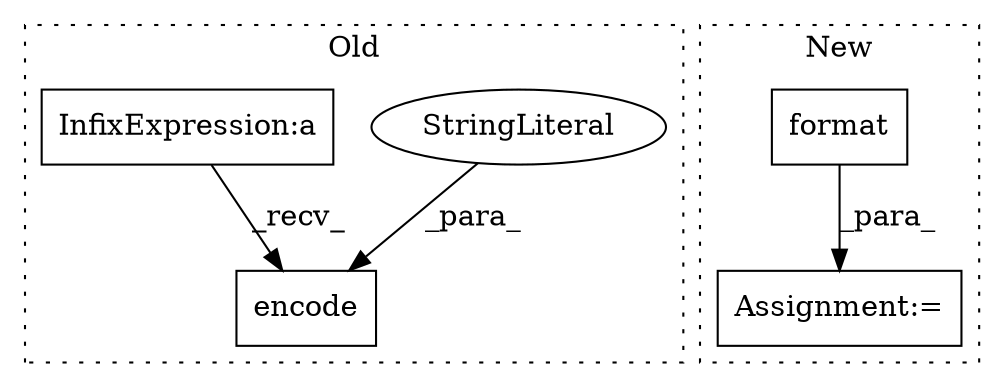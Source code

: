 digraph G {
subgraph cluster0 {
1 [label="encode" a="32" s="8178,8192" l="7,1" shape="box"];
3 [label="StringLiteral" a="45" s="8185" l="7" shape="ellipse"];
4 [label="InfixExpression:a" a="27" s="8118" l="3" shape="box"];
label = "Old";
style="dotted";
}
subgraph cluster1 {
2 [label="format" a="32" s="8833,8854" l="7,1" shape="box"];
5 [label="Assignment:=" a="7" s="8831" l="2" shape="box"];
label = "New";
style="dotted";
}
2 -> 5 [label="_para_"];
3 -> 1 [label="_para_"];
4 -> 1 [label="_recv_"];
}